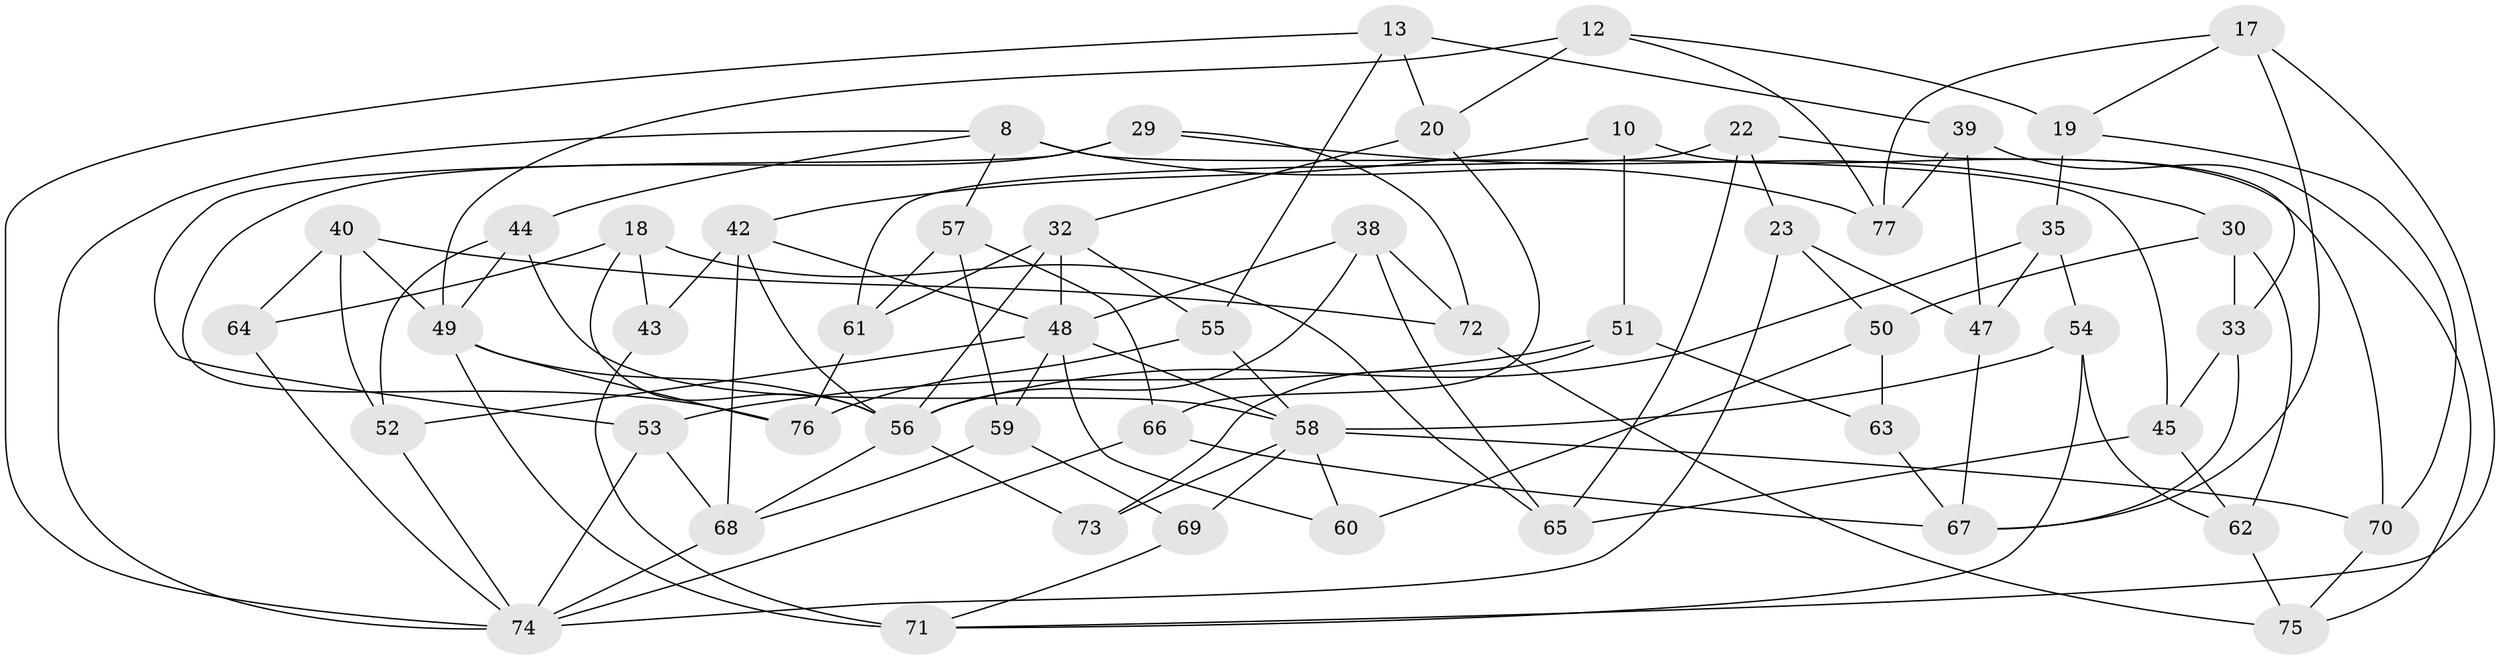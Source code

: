 // original degree distribution, {4: 1.0}
// Generated by graph-tools (version 1.1) at 2025/03/03/04/25 22:03:52]
// undirected, 53 vertices, 114 edges
graph export_dot {
graph [start="1"]
  node [color=gray90,style=filled];
  8 [super="+2"];
  10;
  12;
  13;
  17 [super="+3"];
  18;
  19;
  20;
  22;
  23;
  29;
  30;
  32 [super="+14"];
  33;
  35;
  38;
  39;
  40 [super="+6"];
  42 [super="+37+21"];
  43;
  44;
  45;
  47;
  48 [super="+9+31+36"];
  49 [super="+16"];
  50 [super="+25"];
  51 [super="+28"];
  52;
  53;
  54;
  55;
  56 [super="+7+11"];
  57;
  58 [super="+5+26"];
  59 [super="+34"];
  60;
  61;
  62;
  63;
  64;
  65;
  66;
  67 [super="+15"];
  68 [super="+41"];
  69;
  70;
  71 [super="+46"];
  72;
  73;
  74 [super="+4+27"];
  75;
  76;
  77 [super="+24"];
  8 -- 44;
  8 -- 57;
  8 -- 77 [weight=2];
  8 -- 45;
  8 -- 74;
  10 -- 70;
  10 -- 51 [weight=2];
  10 -- 42;
  12 -- 20;
  12 -- 49;
  12 -- 19;
  12 -- 77;
  13 -- 39;
  13 -- 55;
  13 -- 20;
  13 -- 74;
  17 -- 77 [weight=2];
  17 -- 71;
  17 -- 19;
  17 -- 67 [weight=2];
  18 -- 43;
  18 -- 65;
  18 -- 56;
  18 -- 64;
  19 -- 70;
  19 -- 35;
  20 -- 32;
  20 -- 66;
  22 -- 23;
  22 -- 65;
  22 -- 61;
  22 -- 33;
  23 -- 50;
  23 -- 47;
  23 -- 74;
  29 -- 76;
  29 -- 53;
  29 -- 30;
  29 -- 72;
  30 -- 62;
  30 -- 33;
  30 -- 50;
  32 -- 48 [weight=2];
  32 -- 56;
  32 -- 61;
  32 -- 55;
  33 -- 67;
  33 -- 45;
  35 -- 54;
  35 -- 47;
  35 -- 56;
  38 -- 65;
  38 -- 72;
  38 -- 56;
  38 -- 48;
  39 -- 47;
  39 -- 75;
  39 -- 77;
  40 -- 52;
  40 -- 64 [weight=2];
  40 -- 72;
  40 -- 49 [weight=2];
  42 -- 43 [weight=2];
  42 -- 68 [weight=2];
  42 -- 56;
  42 -- 48 [weight=2];
  43 -- 71;
  44 -- 52;
  44 -- 49;
  44 -- 58;
  45 -- 65;
  45 -- 62;
  47 -- 67;
  48 -- 59 [weight=2];
  48 -- 60;
  48 -- 52;
  48 -- 58;
  49 -- 71 [weight=2];
  49 -- 76;
  49 -- 56;
  50 -- 63 [weight=2];
  50 -- 60 [weight=2];
  51 -- 73 [weight=2];
  51 -- 63;
  51 -- 53;
  52 -- 74;
  53 -- 68;
  53 -- 74;
  54 -- 62;
  54 -- 71;
  54 -- 58;
  55 -- 76;
  55 -- 58;
  56 -- 73;
  56 -- 68;
  57 -- 66;
  57 -- 61;
  57 -- 59;
  58 -- 70;
  58 -- 73;
  58 -- 60;
  58 -- 69;
  59 -- 69 [weight=2];
  59 -- 68;
  61 -- 76;
  62 -- 75;
  63 -- 67;
  64 -- 74;
  66 -- 74;
  66 -- 67;
  68 -- 74;
  69 -- 71;
  70 -- 75;
  72 -- 75;
}
